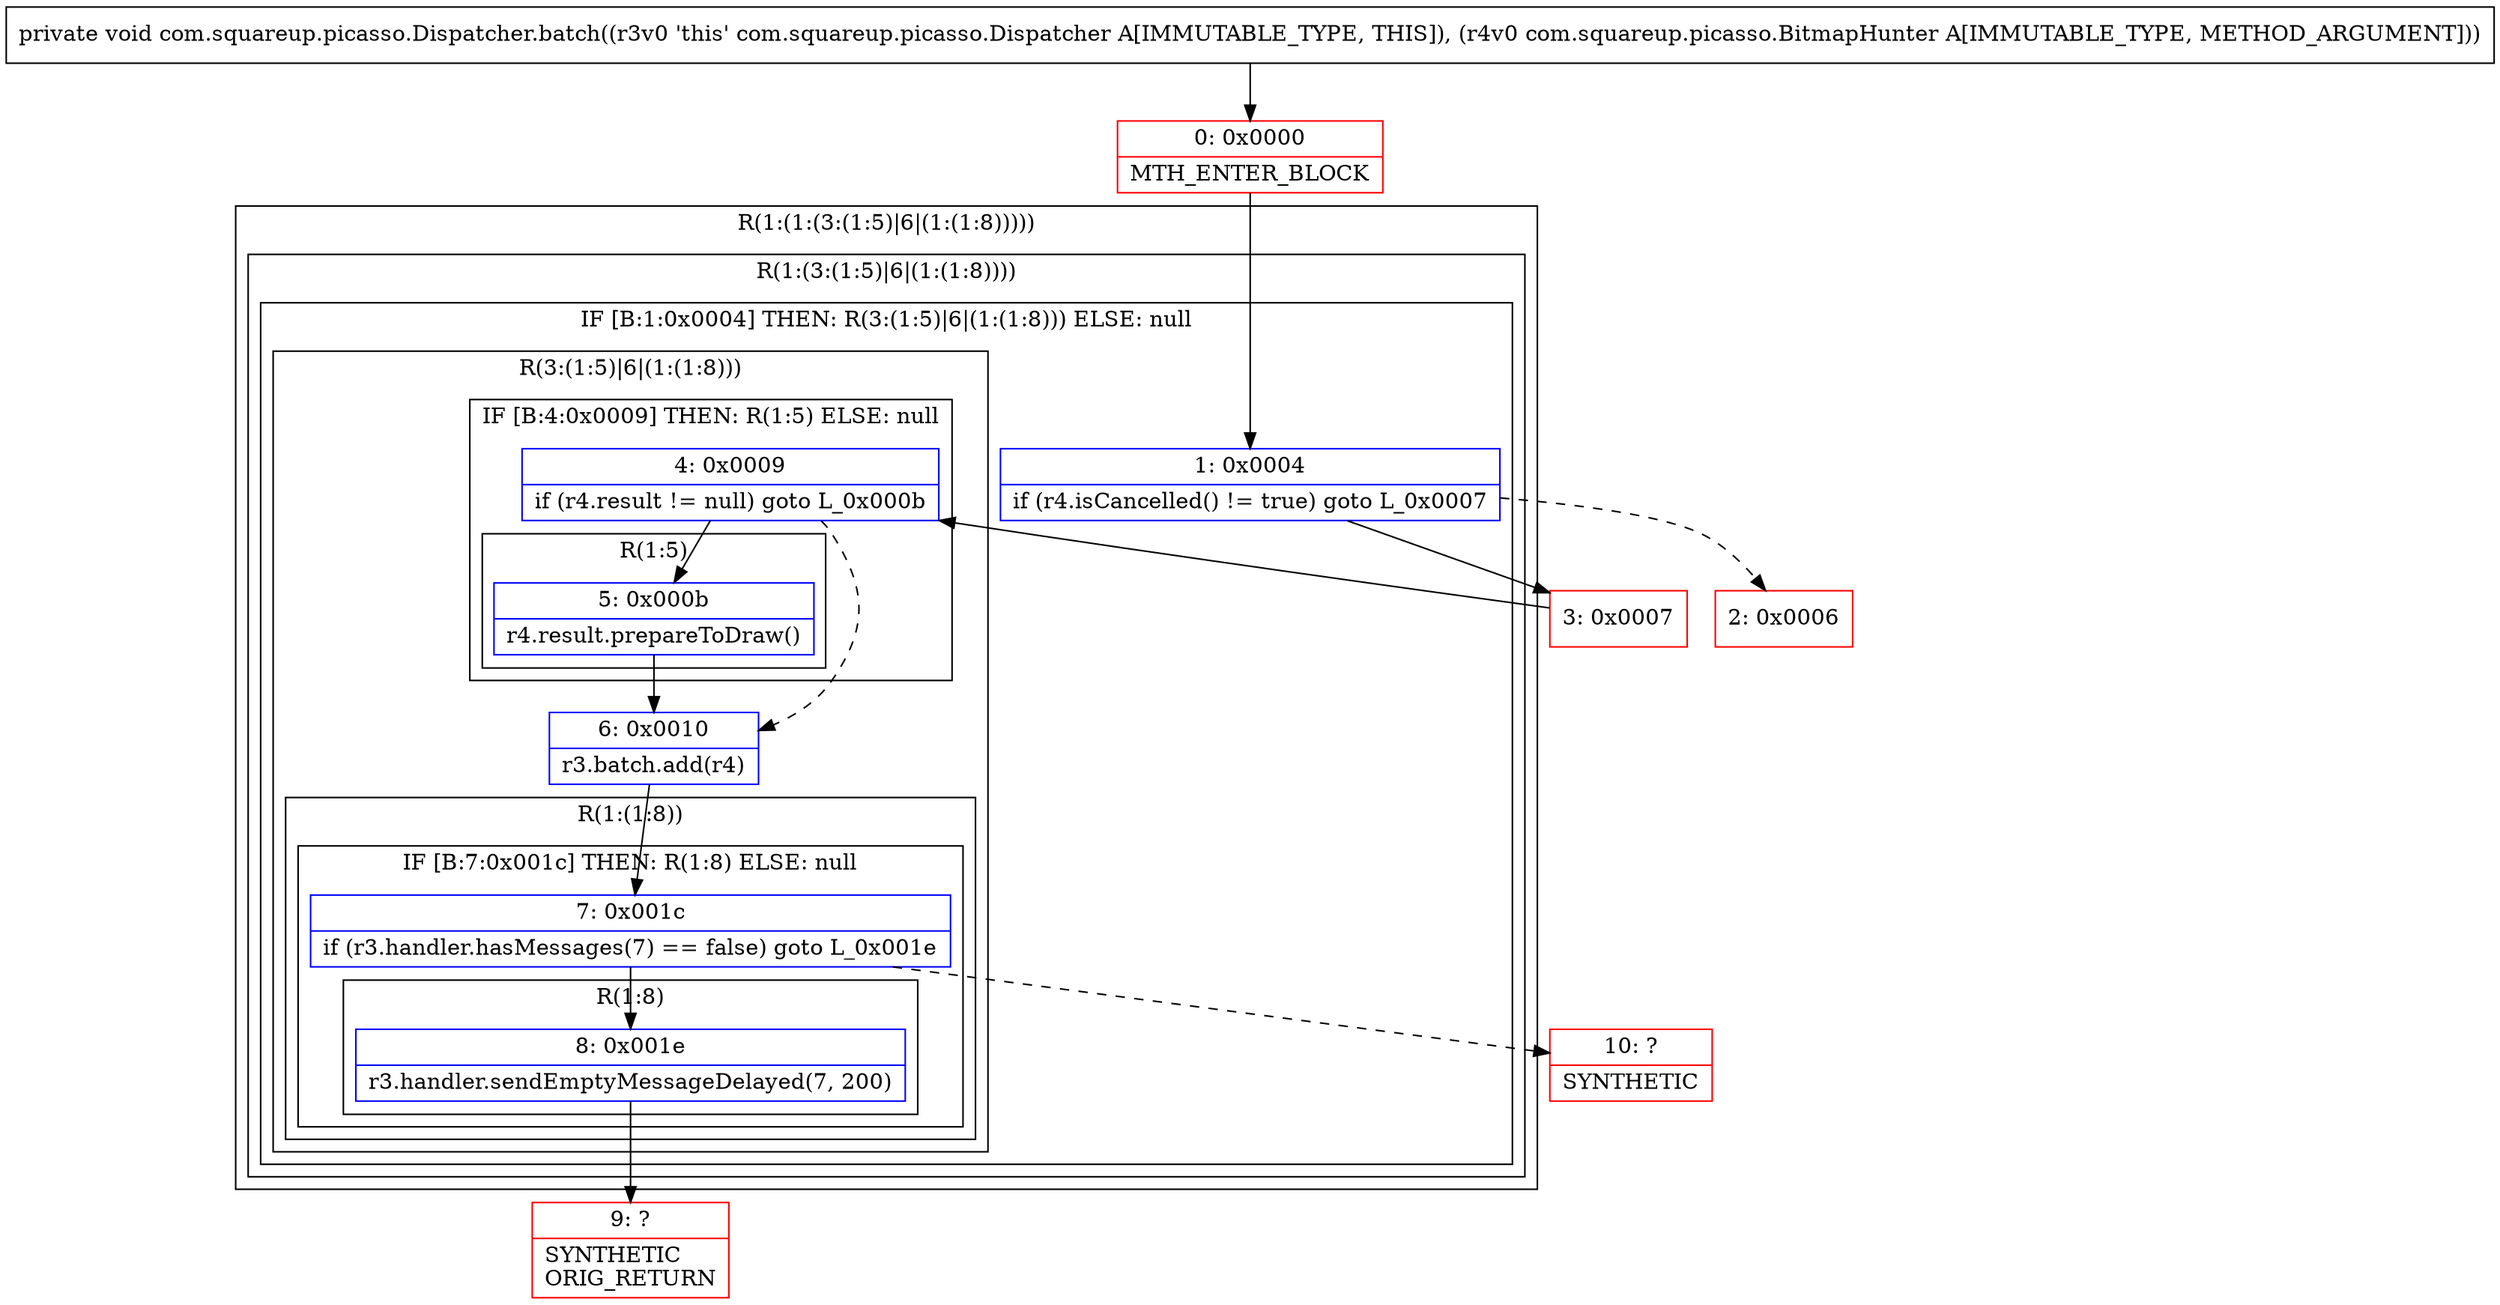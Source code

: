 digraph "CFG forcom.squareup.picasso.Dispatcher.batch(Lcom\/squareup\/picasso\/BitmapHunter;)V" {
subgraph cluster_Region_763341161 {
label = "R(1:(1:(3:(1:5)|6|(1:(1:8)))))";
node [shape=record,color=blue];
subgraph cluster_Region_339626562 {
label = "R(1:(3:(1:5)|6|(1:(1:8))))";
node [shape=record,color=blue];
subgraph cluster_IfRegion_31508356 {
label = "IF [B:1:0x0004] THEN: R(3:(1:5)|6|(1:(1:8))) ELSE: null";
node [shape=record,color=blue];
Node_1 [shape=record,label="{1\:\ 0x0004|if (r4.isCancelled() != true) goto L_0x0007\l}"];
subgraph cluster_Region_1261848756 {
label = "R(3:(1:5)|6|(1:(1:8)))";
node [shape=record,color=blue];
subgraph cluster_IfRegion_466785370 {
label = "IF [B:4:0x0009] THEN: R(1:5) ELSE: null";
node [shape=record,color=blue];
Node_4 [shape=record,label="{4\:\ 0x0009|if (r4.result != null) goto L_0x000b\l}"];
subgraph cluster_Region_2102964536 {
label = "R(1:5)";
node [shape=record,color=blue];
Node_5 [shape=record,label="{5\:\ 0x000b|r4.result.prepareToDraw()\l}"];
}
}
Node_6 [shape=record,label="{6\:\ 0x0010|r3.batch.add(r4)\l}"];
subgraph cluster_Region_2047051248 {
label = "R(1:(1:8))";
node [shape=record,color=blue];
subgraph cluster_IfRegion_59310572 {
label = "IF [B:7:0x001c] THEN: R(1:8) ELSE: null";
node [shape=record,color=blue];
Node_7 [shape=record,label="{7\:\ 0x001c|if (r3.handler.hasMessages(7) == false) goto L_0x001e\l}"];
subgraph cluster_Region_217462147 {
label = "R(1:8)";
node [shape=record,color=blue];
Node_8 [shape=record,label="{8\:\ 0x001e|r3.handler.sendEmptyMessageDelayed(7, 200)\l}"];
}
}
}
}
}
}
}
Node_0 [shape=record,color=red,label="{0\:\ 0x0000|MTH_ENTER_BLOCK\l}"];
Node_2 [shape=record,color=red,label="{2\:\ 0x0006}"];
Node_3 [shape=record,color=red,label="{3\:\ 0x0007}"];
Node_9 [shape=record,color=red,label="{9\:\ ?|SYNTHETIC\lORIG_RETURN\l}"];
Node_10 [shape=record,color=red,label="{10\:\ ?|SYNTHETIC\l}"];
MethodNode[shape=record,label="{private void com.squareup.picasso.Dispatcher.batch((r3v0 'this' com.squareup.picasso.Dispatcher A[IMMUTABLE_TYPE, THIS]), (r4v0 com.squareup.picasso.BitmapHunter A[IMMUTABLE_TYPE, METHOD_ARGUMENT])) }"];
MethodNode -> Node_0;
Node_1 -> Node_2[style=dashed];
Node_1 -> Node_3;
Node_4 -> Node_5;
Node_4 -> Node_6[style=dashed];
Node_5 -> Node_6;
Node_6 -> Node_7;
Node_7 -> Node_8;
Node_7 -> Node_10[style=dashed];
Node_8 -> Node_9;
Node_0 -> Node_1;
Node_3 -> Node_4;
}

